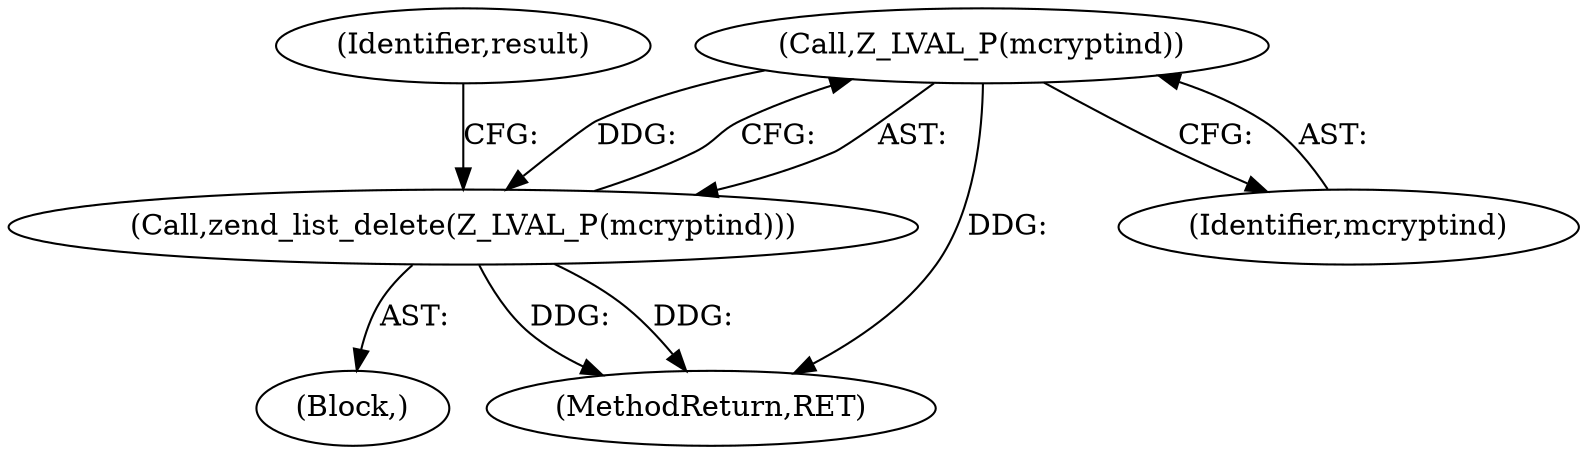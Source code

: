 digraph "0_php-src_6c5211a0cef0cc2854eaa387e0eb036e012904d0?w=1_0@pointer" {
"1000211" [label="(Call,Z_LVAL_P(mcryptind))"];
"1000210" [label="(Call,zend_list_delete(Z_LVAL_P(mcryptind)))"];
"1000236" [label="(MethodReturn,RET)"];
"1000211" [label="(Call,Z_LVAL_P(mcryptind))"];
"1000210" [label="(Call,zend_list_delete(Z_LVAL_P(mcryptind)))"];
"1000209" [label="(Block,)"];
"1000212" [label="(Identifier,mcryptind)"];
"1000214" [label="(Identifier,result)"];
"1000211" -> "1000210"  [label="AST: "];
"1000211" -> "1000212"  [label="CFG: "];
"1000212" -> "1000211"  [label="AST: "];
"1000210" -> "1000211"  [label="CFG: "];
"1000211" -> "1000236"  [label="DDG: "];
"1000211" -> "1000210"  [label="DDG: "];
"1000210" -> "1000209"  [label="AST: "];
"1000214" -> "1000210"  [label="CFG: "];
"1000210" -> "1000236"  [label="DDG: "];
"1000210" -> "1000236"  [label="DDG: "];
}
